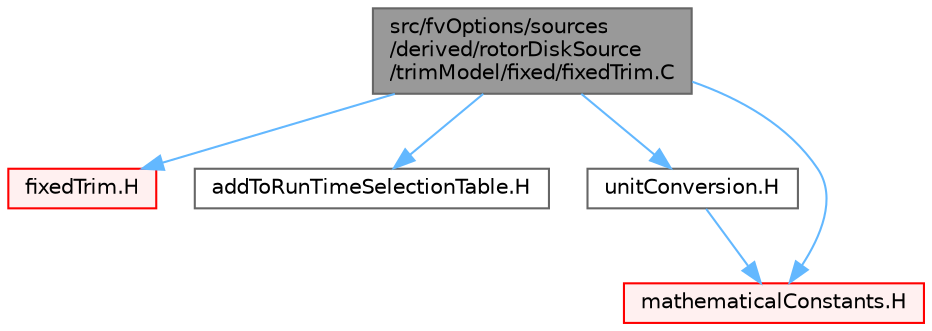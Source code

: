 digraph "src/fvOptions/sources/derived/rotorDiskSource/trimModel/fixed/fixedTrim.C"
{
 // LATEX_PDF_SIZE
  bgcolor="transparent";
  edge [fontname=Helvetica,fontsize=10,labelfontname=Helvetica,labelfontsize=10];
  node [fontname=Helvetica,fontsize=10,shape=box,height=0.2,width=0.4];
  Node1 [id="Node000001",label="src/fvOptions/sources\l/derived/rotorDiskSource\l/trimModel/fixed/fixedTrim.C",height=0.2,width=0.4,color="gray40", fillcolor="grey60", style="filled", fontcolor="black",tooltip=" "];
  Node1 -> Node2 [id="edge1_Node000001_Node000002",color="steelblue1",style="solid",tooltip=" "];
  Node2 [id="Node000002",label="fixedTrim.H",height=0.2,width=0.4,color="red", fillcolor="#FFF0F0", style="filled",URL="$fixedTrim_8H.html",tooltip=" "];
  Node1 -> Node385 [id="edge2_Node000001_Node000385",color="steelblue1",style="solid",tooltip=" "];
  Node385 [id="Node000385",label="addToRunTimeSelectionTable.H",height=0.2,width=0.4,color="grey40", fillcolor="white", style="filled",URL="$addToRunTimeSelectionTable_8H.html",tooltip="Macros for easy insertion into run-time selection tables."];
  Node1 -> Node386 [id="edge3_Node000001_Node000386",color="steelblue1",style="solid",tooltip=" "];
  Node386 [id="Node000386",label="unitConversion.H",height=0.2,width=0.4,color="grey40", fillcolor="white", style="filled",URL="$unitConversion_8H.html",tooltip="Unit conversion functions."];
  Node386 -> Node387 [id="edge4_Node000386_Node000387",color="steelblue1",style="solid",tooltip=" "];
  Node387 [id="Node000387",label="mathematicalConstants.H",height=0.2,width=0.4,color="red", fillcolor="#FFF0F0", style="filled",URL="$mathematicalConstants_8H.html",tooltip=" "];
  Node1 -> Node387 [id="edge5_Node000001_Node000387",color="steelblue1",style="solid",tooltip=" "];
}
